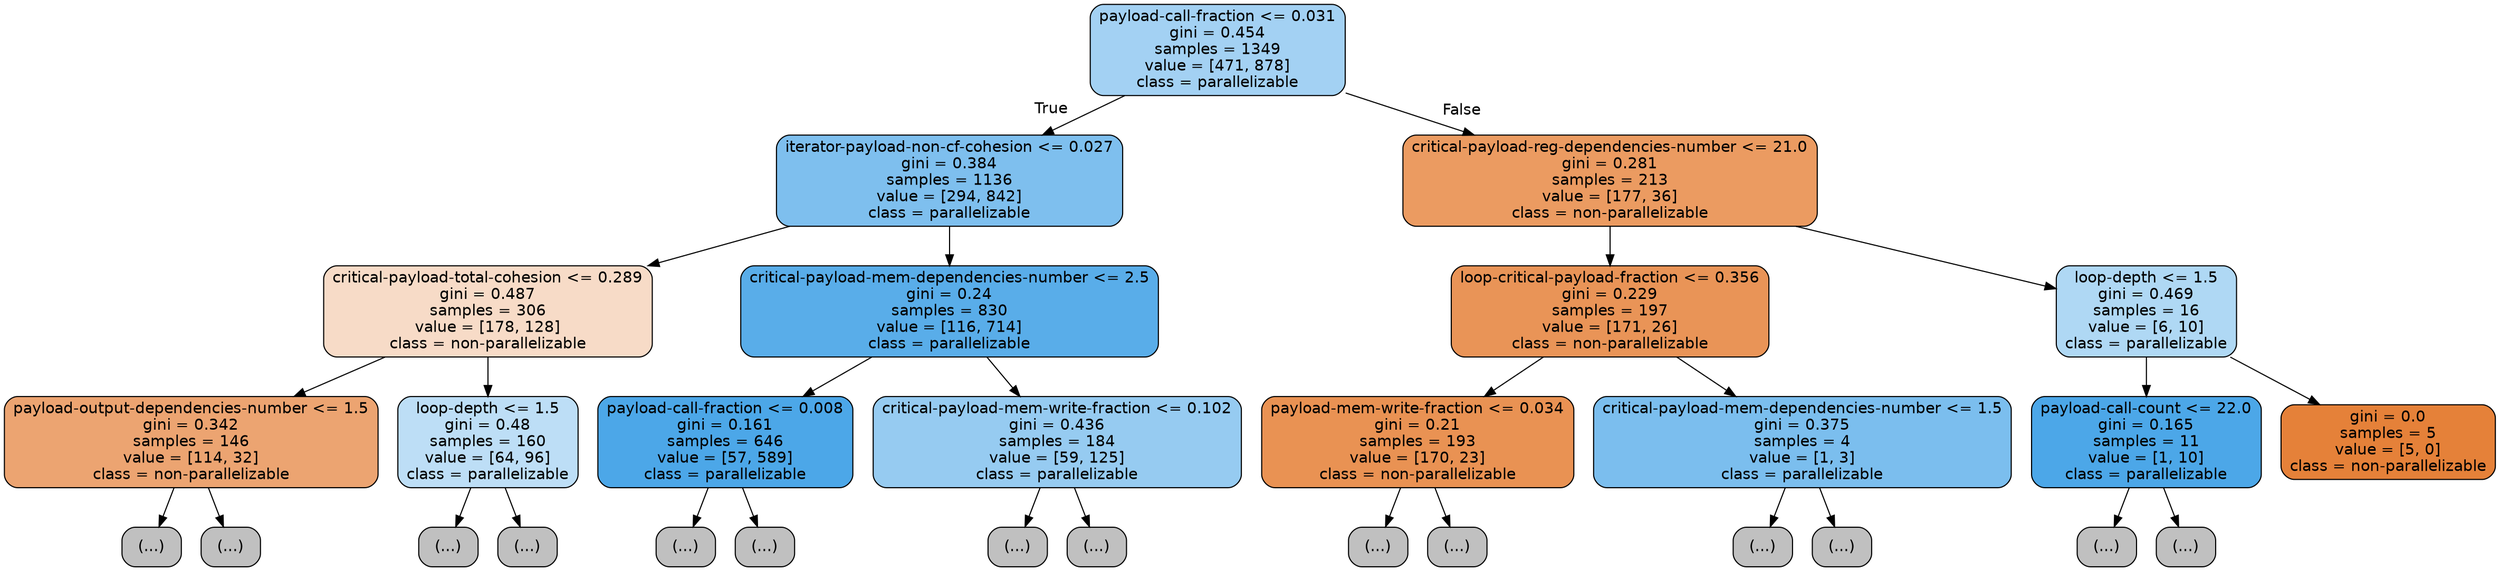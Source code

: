 digraph Tree {
node [shape=box, style="filled, rounded", color="black", fontname=helvetica] ;
edge [fontname=helvetica] ;
0 [label="payload-call-fraction <= 0.031\ngini = 0.454\nsamples = 1349\nvalue = [471, 878]\nclass = parallelizable", fillcolor="#399de576"] ;
1 [label="iterator-payload-non-cf-cohesion <= 0.027\ngini = 0.384\nsamples = 1136\nvalue = [294, 842]\nclass = parallelizable", fillcolor="#399de5a6"] ;
0 -> 1 [labeldistance=2.5, labelangle=45, headlabel="True"] ;
2 [label="critical-payload-total-cohesion <= 0.289\ngini = 0.487\nsamples = 306\nvalue = [178, 128]\nclass = non-parallelizable", fillcolor="#e5813948"] ;
1 -> 2 ;
3 [label="payload-output-dependencies-number <= 1.5\ngini = 0.342\nsamples = 146\nvalue = [114, 32]\nclass = non-parallelizable", fillcolor="#e58139b7"] ;
2 -> 3 ;
4 [label="(...)", fillcolor="#C0C0C0"] ;
3 -> 4 ;
25 [label="(...)", fillcolor="#C0C0C0"] ;
3 -> 25 ;
38 [label="loop-depth <= 1.5\ngini = 0.48\nsamples = 160\nvalue = [64, 96]\nclass = parallelizable", fillcolor="#399de555"] ;
2 -> 38 ;
39 [label="(...)", fillcolor="#C0C0C0"] ;
38 -> 39 ;
44 [label="(...)", fillcolor="#C0C0C0"] ;
38 -> 44 ;
73 [label="critical-payload-mem-dependencies-number <= 2.5\ngini = 0.24\nsamples = 830\nvalue = [116, 714]\nclass = parallelizable", fillcolor="#399de5d6"] ;
1 -> 73 ;
74 [label="payload-call-fraction <= 0.008\ngini = 0.161\nsamples = 646\nvalue = [57, 589]\nclass = parallelizable", fillcolor="#399de5e6"] ;
73 -> 74 ;
75 [label="(...)", fillcolor="#C0C0C0"] ;
74 -> 75 ;
158 [label="(...)", fillcolor="#C0C0C0"] ;
74 -> 158 ;
165 [label="critical-payload-mem-write-fraction <= 0.102\ngini = 0.436\nsamples = 184\nvalue = [59, 125]\nclass = parallelizable", fillcolor="#399de587"] ;
73 -> 165 ;
166 [label="(...)", fillcolor="#C0C0C0"] ;
165 -> 166 ;
185 [label="(...)", fillcolor="#C0C0C0"] ;
165 -> 185 ;
218 [label="critical-payload-reg-dependencies-number <= 21.0\ngini = 0.281\nsamples = 213\nvalue = [177, 36]\nclass = non-parallelizable", fillcolor="#e58139cb"] ;
0 -> 218 [labeldistance=2.5, labelangle=-45, headlabel="False"] ;
219 [label="loop-critical-payload-fraction <= 0.356\ngini = 0.229\nsamples = 197\nvalue = [171, 26]\nclass = non-parallelizable", fillcolor="#e58139d8"] ;
218 -> 219 ;
220 [label="payload-mem-write-fraction <= 0.034\ngini = 0.21\nsamples = 193\nvalue = [170, 23]\nclass = non-parallelizable", fillcolor="#e58139dd"] ;
219 -> 220 ;
221 [label="(...)", fillcolor="#C0C0C0"] ;
220 -> 221 ;
222 [label="(...)", fillcolor="#C0C0C0"] ;
220 -> 222 ;
263 [label="critical-payload-mem-dependencies-number <= 1.5\ngini = 0.375\nsamples = 4\nvalue = [1, 3]\nclass = parallelizable", fillcolor="#399de5aa"] ;
219 -> 263 ;
264 [label="(...)", fillcolor="#C0C0C0"] ;
263 -> 264 ;
265 [label="(...)", fillcolor="#C0C0C0"] ;
263 -> 265 ;
266 [label="loop-depth <= 1.5\ngini = 0.469\nsamples = 16\nvalue = [6, 10]\nclass = parallelizable", fillcolor="#399de566"] ;
218 -> 266 ;
267 [label="payload-call-count <= 22.0\ngini = 0.165\nsamples = 11\nvalue = [1, 10]\nclass = parallelizable", fillcolor="#399de5e6"] ;
266 -> 267 ;
268 [label="(...)", fillcolor="#C0C0C0"] ;
267 -> 268 ;
269 [label="(...)", fillcolor="#C0C0C0"] ;
267 -> 269 ;
270 [label="gini = 0.0\nsamples = 5\nvalue = [5, 0]\nclass = non-parallelizable", fillcolor="#e58139ff"] ;
266 -> 270 ;
}